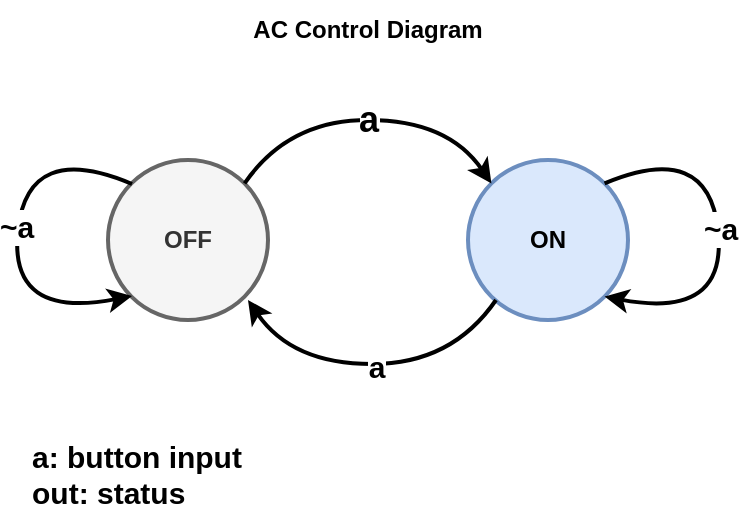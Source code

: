 <mxfile version="25.0.2" pages="2">
  <diagram name="AC Control Diagram" id="2y6My5YBo0vRIXDzU-Az">
    <mxGraphModel dx="755" dy="440" grid="1" gridSize="10" guides="1" tooltips="1" connect="1" arrows="1" fold="1" page="1" pageScale="1" pageWidth="1169" pageHeight="827" math="0" shadow="0">
      <root>
        <mxCell id="0" />
        <mxCell id="1" parent="0" />
        <mxCell id="MU3hqKi3zDry5AgFQFPZ-1" value="OFF" style="ellipse;whiteSpace=wrap;html=1;aspect=fixed;strokeWidth=2;fontStyle=1;fillColor=#f5f5f5;fontColor=#333333;strokeColor=#666666;" vertex="1" parent="1">
          <mxGeometry x="455" y="280" width="80" height="80" as="geometry" />
        </mxCell>
        <mxCell id="MU3hqKi3zDry5AgFQFPZ-2" value="ON" style="ellipse;whiteSpace=wrap;html=1;aspect=fixed;strokeWidth=2;fontStyle=1;fillColor=#dae8fc;strokeColor=#6c8ebf;" vertex="1" parent="1">
          <mxGeometry x="635" y="280" width="80" height="80" as="geometry" />
        </mxCell>
        <mxCell id="MU3hqKi3zDry5AgFQFPZ-3" value="" style="curved=1;endArrow=classic;html=1;rounded=0;exitX=1;exitY=0;exitDx=0;exitDy=0;entryX=0;entryY=0;entryDx=0;entryDy=0;strokeWidth=2;fontStyle=1" edge="1" parent="1" source="MU3hqKi3zDry5AgFQFPZ-1" target="MU3hqKi3zDry5AgFQFPZ-2">
          <mxGeometry width="50" height="50" relative="1" as="geometry">
            <mxPoint x="545" y="270" as="sourcePoint" />
            <mxPoint x="595" y="220" as="targetPoint" />
            <Array as="points">
              <mxPoint x="545" y="260" />
              <mxPoint x="625" y="260" />
            </Array>
          </mxGeometry>
        </mxCell>
        <mxCell id="MU3hqKi3zDry5AgFQFPZ-9" value="a" style="edgeLabel;html=1;align=center;verticalAlign=middle;resizable=0;points=[];fontSize=18;fontStyle=1" vertex="1" connectable="0" parent="MU3hqKi3zDry5AgFQFPZ-3">
          <mxGeometry x="-0.008" relative="1" as="geometry">
            <mxPoint as="offset" />
          </mxGeometry>
        </mxCell>
        <mxCell id="MU3hqKi3zDry5AgFQFPZ-4" value="" style="curved=1;endArrow=classic;html=1;rounded=0;exitX=1;exitY=0;exitDx=0;exitDy=0;entryX=0;entryY=0;entryDx=0;entryDy=0;strokeWidth=2;fontStyle=1" edge="1" parent="1">
          <mxGeometry width="50" height="50" relative="1" as="geometry">
            <mxPoint x="649" y="350" as="sourcePoint" />
            <mxPoint x="525" y="350" as="targetPoint" />
            <Array as="points">
              <mxPoint x="627" y="382" />
              <mxPoint x="547" y="382" />
            </Array>
          </mxGeometry>
        </mxCell>
        <mxCell id="MU3hqKi3zDry5AgFQFPZ-10" value="a" style="edgeLabel;html=1;align=center;verticalAlign=middle;resizable=0;points=[];fontSize=15;fontStyle=1" vertex="1" connectable="0" parent="MU3hqKi3zDry5AgFQFPZ-4">
          <mxGeometry x="-0.015" y="1" relative="1" as="geometry">
            <mxPoint as="offset" />
          </mxGeometry>
        </mxCell>
        <mxCell id="MU3hqKi3zDry5AgFQFPZ-5" value="" style="curved=1;endArrow=classic;html=1;rounded=0;exitX=1;exitY=0;exitDx=0;exitDy=0;entryX=1;entryY=1;entryDx=0;entryDy=0;strokeWidth=2;fontStyle=1" edge="1" parent="1" source="MU3hqKi3zDry5AgFQFPZ-2" target="MU3hqKi3zDry5AgFQFPZ-2">
          <mxGeometry width="50" height="50" relative="1" as="geometry">
            <mxPoint x="715" y="260" as="sourcePoint" />
            <mxPoint x="765" y="210" as="targetPoint" />
            <Array as="points">
              <mxPoint x="755" y="270" />
              <mxPoint x="765" y="360" />
            </Array>
          </mxGeometry>
        </mxCell>
        <mxCell id="MU3hqKi3zDry5AgFQFPZ-11" value="~a" style="edgeLabel;html=1;align=center;verticalAlign=middle;resizable=0;points=[];fontSize=15;fontStyle=1" vertex="1" connectable="0" parent="MU3hqKi3zDry5AgFQFPZ-5">
          <mxGeometry x="-0.042" y="1" relative="1" as="geometry">
            <mxPoint as="offset" />
          </mxGeometry>
        </mxCell>
        <mxCell id="MU3hqKi3zDry5AgFQFPZ-6" value="" style="curved=1;endArrow=classic;html=1;rounded=0;exitX=1;exitY=0;exitDx=0;exitDy=0;entryX=1;entryY=1;entryDx=0;entryDy=0;strokeWidth=2;fontStyle=1" edge="1" parent="1">
          <mxGeometry width="50" height="50" relative="1" as="geometry">
            <mxPoint x="467" y="292" as="sourcePoint" />
            <mxPoint x="467" y="348" as="targetPoint" />
            <Array as="points">
              <mxPoint x="415" y="270" />
              <mxPoint x="405" y="360" />
            </Array>
          </mxGeometry>
        </mxCell>
        <mxCell id="MU3hqKi3zDry5AgFQFPZ-12" value="~a" style="edgeLabel;html=1;align=center;verticalAlign=middle;resizable=0;points=[];fontSize=15;fontStyle=1" vertex="1" connectable="0" parent="MU3hqKi3zDry5AgFQFPZ-6">
          <mxGeometry x="-0.046" y="-1" relative="1" as="geometry">
            <mxPoint as="offset" />
          </mxGeometry>
        </mxCell>
        <mxCell id="MU3hqKi3zDry5AgFQFPZ-7" value="AC Control Diagram" style="text;html=1;align=center;verticalAlign=middle;whiteSpace=wrap;rounded=0;strokeWidth=2;fontStyle=1" vertex="1" parent="1">
          <mxGeometry x="495" y="200" width="180" height="30" as="geometry" />
        </mxCell>
        <mxCell id="MU3hqKi3zDry5AgFQFPZ-8" value="a: button input&lt;div&gt;out: status&lt;/div&gt;" style="text;html=1;align=left;verticalAlign=middle;whiteSpace=wrap;rounded=0;fontSize=15;strokeWidth=2;fontStyle=1" vertex="1" parent="1">
          <mxGeometry x="415" y="413.5" width="140" height="46.5" as="geometry" />
        </mxCell>
      </root>
    </mxGraphModel>
  </diagram>
  <diagram id="LrKHcoQpKTpTqjxDN-7B" name="Security Control Diagram">
    <mxGraphModel dx="1062" dy="619" grid="1" gridSize="10" guides="1" tooltips="1" connect="1" arrows="1" fold="1" page="1" pageScale="1" pageWidth="1169" pageHeight="827" math="0" shadow="0">
      <root>
        <mxCell id="0" />
        <mxCell id="1" parent="0" />
        <mxCell id="Cry9K9lcWHQ8lLctMgY8-1" value="WAIT" style="ellipse;whiteSpace=wrap;html=1;aspect=fixed;strokeWidth=2;fontStyle=1;fontSize=15;fillColor=#f5f5f5;fontColor=#333333;strokeColor=#666666;" vertex="1" parent="1">
          <mxGeometry x="407" y="310" width="80" height="80" as="geometry" />
        </mxCell>
        <mxCell id="Cry9K9lcWHQ8lLctMgY8-2" value="L1" style="ellipse;whiteSpace=wrap;html=1;aspect=fixed;strokeWidth=2;fontStyle=1;fontSize=15;fillColor=#ffe6cc;strokeColor=#d79b00;" vertex="1" parent="1">
          <mxGeometry x="557" y="310" width="80" height="80" as="geometry" />
        </mxCell>
        <mxCell id="Cry9K9lcWHQ8lLctMgY8-3" value="L2" style="ellipse;whiteSpace=wrap;html=1;aspect=fixed;strokeWidth=2;fontStyle=1;fontSize=15;fillColor=#fff2cc;strokeColor=#d6b656;" vertex="1" parent="1">
          <mxGeometry x="707" y="310" width="80" height="80" as="geometry" />
        </mxCell>
        <mxCell id="Cry9K9lcWHQ8lLctMgY8-4" value="L3" style="ellipse;whiteSpace=wrap;html=1;aspect=fixed;strokeWidth=2;fontStyle=1;fontSize=15;fillColor=#e1d5e7;strokeColor=#9673a6;" vertex="1" parent="1">
          <mxGeometry x="857" y="310" width="80" height="80" as="geometry" />
        </mxCell>
        <mxCell id="Cry9K9lcWHQ8lLctMgY8-5" value="IDLE/NO SECURE" style="ellipse;whiteSpace=wrap;html=1;aspect=fixed;strokeWidth=2;fontStyle=1;fontSize=15;fillColor=#d5e8d4;strokeColor=#82b366;" vertex="1" parent="1">
          <mxGeometry x="257" y="310" width="80" height="80" as="geometry" />
        </mxCell>
        <mxCell id="Cry9K9lcWHQ8lLctMgY8-6" value="" style="curved=1;endArrow=classic;html=1;rounded=0;exitX=0.5;exitY=0;exitDx=0;exitDy=0;entryX=0;entryY=0;entryDx=0;entryDy=0;strokeWidth=2;fontStyle=1;fontSize=15;" edge="1" parent="1" source="Cry9K9lcWHQ8lLctMgY8-5" target="Cry9K9lcWHQ8lLctMgY8-1">
          <mxGeometry width="50" height="50" relative="1" as="geometry">
            <mxPoint x="477" y="410" as="sourcePoint" />
            <mxPoint x="527" y="360" as="targetPoint" />
            <Array as="points">
              <mxPoint x="317" y="280" />
              <mxPoint x="407" y="280" />
            </Array>
          </mxGeometry>
        </mxCell>
        <mxCell id="8a4cJDvK7Se0oCyyLTUx-3" value="a" style="edgeLabel;html=1;align=center;verticalAlign=middle;resizable=0;points=[];fontStyle=1;fontSize=15;" vertex="1" connectable="0" parent="Cry9K9lcWHQ8lLctMgY8-6">
          <mxGeometry x="-0.009" y="-1" relative="1" as="geometry">
            <mxPoint as="offset" />
          </mxGeometry>
        </mxCell>
        <mxCell id="Cry9K9lcWHQ8lLctMgY8-7" value="" style="curved=1;endArrow=classic;html=1;rounded=0;exitX=0.5;exitY=0;exitDx=0;exitDy=0;entryX=0;entryY=0;entryDx=0;entryDy=0;strokeWidth=2;fontStyle=1;fontSize=15;" edge="1" parent="1">
          <mxGeometry width="50" height="50" relative="1" as="geometry">
            <mxPoint x="447" y="310" as="sourcePoint" />
            <mxPoint x="569" y="322" as="targetPoint" />
            <Array as="points">
              <mxPoint x="467" y="280" />
              <mxPoint x="557" y="280" />
            </Array>
          </mxGeometry>
        </mxCell>
        <mxCell id="8a4cJDvK7Se0oCyyLTUx-5" value="b" style="edgeLabel;html=1;align=center;verticalAlign=middle;resizable=0;points=[];fontStyle=1;fontSize=15;" vertex="1" connectable="0" parent="Cry9K9lcWHQ8lLctMgY8-7">
          <mxGeometry x="-0.042" y="-2" relative="1" as="geometry">
            <mxPoint as="offset" />
          </mxGeometry>
        </mxCell>
        <mxCell id="Cry9K9lcWHQ8lLctMgY8-8" value="" style="curved=1;endArrow=classic;html=1;rounded=0;exitX=0.5;exitY=0;exitDx=0;exitDy=0;entryX=0;entryY=0;entryDx=0;entryDy=0;strokeWidth=2;fontStyle=1;fontSize=15;" edge="1" parent="1">
          <mxGeometry width="50" height="50" relative="1" as="geometry">
            <mxPoint x="597" y="310" as="sourcePoint" />
            <mxPoint x="719" y="322" as="targetPoint" />
            <Array as="points">
              <mxPoint x="617" y="280" />
              <mxPoint x="707" y="280" />
            </Array>
          </mxGeometry>
        </mxCell>
        <mxCell id="8a4cJDvK7Se0oCyyLTUx-6" value="c" style="edgeLabel;html=1;align=center;verticalAlign=middle;resizable=0;points=[];fontStyle=1;fontSize=15;" vertex="1" connectable="0" parent="Cry9K9lcWHQ8lLctMgY8-8">
          <mxGeometry x="-0.058" relative="1" as="geometry">
            <mxPoint as="offset" />
          </mxGeometry>
        </mxCell>
        <mxCell id="Cry9K9lcWHQ8lLctMgY8-9" value="" style="curved=1;endArrow=classic;html=1;rounded=0;exitX=0.5;exitY=0;exitDx=0;exitDy=0;entryX=0;entryY=0;entryDx=0;entryDy=0;strokeWidth=2;fontStyle=1;fontSize=15;" edge="1" parent="1" target="Cry9K9lcWHQ8lLctMgY8-4">
          <mxGeometry width="50" height="50" relative="1" as="geometry">
            <mxPoint x="747" y="310" as="sourcePoint" />
            <mxPoint x="869" y="322" as="targetPoint" />
            <Array as="points">
              <mxPoint x="767" y="280" />
              <mxPoint x="857" y="280" />
            </Array>
          </mxGeometry>
        </mxCell>
        <mxCell id="8a4cJDvK7Se0oCyyLTUx-7" value="d" style="edgeLabel;html=1;align=center;verticalAlign=middle;resizable=0;points=[];fontStyle=1;fontSize=15;" vertex="1" connectable="0" parent="Cry9K9lcWHQ8lLctMgY8-9">
          <mxGeometry x="-0.127" y="-1" relative="1" as="geometry">
            <mxPoint as="offset" />
          </mxGeometry>
        </mxCell>
        <mxCell id="Cry9K9lcWHQ8lLctMgY8-10" value="" style="curved=1;endArrow=classic;html=1;rounded=0;exitX=0.5;exitY=0;exitDx=0;exitDy=0;entryX=0.5;entryY=1;entryDx=0;entryDy=0;strokeWidth=2;fontStyle=1;fontSize=15;" edge="1" parent="1" target="Cry9K9lcWHQ8lLctMgY8-1">
          <mxGeometry width="50" height="50" relative="1" as="geometry">
            <mxPoint x="869" y="380" as="sourcePoint" />
            <mxPoint x="747" y="392" as="targetPoint" />
            <Array as="points">
              <mxPoint x="767" y="430" />
              <mxPoint x="557" y="430" />
            </Array>
          </mxGeometry>
        </mxCell>
        <mxCell id="8a4cJDvK7Se0oCyyLTUx-8" value="~b &amp;amp;&amp;nbsp; ~c &amp;amp; ~d" style="edgeLabel;html=1;align=center;verticalAlign=middle;resizable=0;points=[];fontStyle=1;fontSize=15;" vertex="1" connectable="0" parent="Cry9K9lcWHQ8lLctMgY8-10">
          <mxGeometry x="-0.026" relative="1" as="geometry">
            <mxPoint as="offset" />
          </mxGeometry>
        </mxCell>
        <mxCell id="Cry9K9lcWHQ8lLctMgY8-11" value="" style="curved=1;endArrow=classic;html=1;rounded=0;exitX=0.5;exitY=0;exitDx=0;exitDy=0;entryX=0;entryY=0;entryDx=0;entryDy=0;strokeWidth=2;fontStyle=1;fontSize=15;" edge="1" parent="1">
          <mxGeometry width="50" height="50" relative="1" as="geometry">
            <mxPoint x="419" y="380" as="sourcePoint" />
            <mxPoint x="297" y="392" as="targetPoint" />
            <Array as="points">
              <mxPoint x="407" y="422" />
              <mxPoint x="317" y="422" />
            </Array>
          </mxGeometry>
        </mxCell>
        <mxCell id="8a4cJDvK7Se0oCyyLTUx-4" value="a" style="edgeLabel;html=1;align=center;verticalAlign=middle;resizable=0;points=[];fontStyle=1;fontSize=15;" vertex="1" connectable="0" parent="Cry9K9lcWHQ8lLctMgY8-11">
          <mxGeometry x="0.085" y="3" relative="1" as="geometry">
            <mxPoint as="offset" />
          </mxGeometry>
        </mxCell>
        <mxCell id="Cry9K9lcWHQ8lLctMgY8-12" value="d" style="curved=1;endArrow=classic;html=1;rounded=0;exitX=0.5;exitY=0;exitDx=0;exitDy=0;entryX=0;entryY=0;entryDx=0;entryDy=0;strokeWidth=2;fontStyle=1;fontSize=15;" edge="1" parent="1" target="Cry9K9lcWHQ8lLctMgY8-4">
          <mxGeometry width="50" height="50" relative="1" as="geometry">
            <mxPoint x="447" y="310" as="sourcePoint" />
            <mxPoint x="869" y="320" as="targetPoint" />
            <Array as="points">
              <mxPoint x="487" y="210" />
              <mxPoint x="817" y="210" />
            </Array>
          </mxGeometry>
        </mxCell>
        <mxCell id="8a4cJDvK7Se0oCyyLTUx-1" value="Security Control Diagram" style="text;html=1;align=center;verticalAlign=middle;whiteSpace=wrap;rounded=0;strokeWidth=2;fontStyle=1;fontSize=15;" vertex="1" parent="1">
          <mxGeometry x="490" y="70" width="215" height="30" as="geometry" />
        </mxCell>
        <mxCell id="8a4cJDvK7Se0oCyyLTUx-9" value="a: on/off button&lt;div&gt;b: any window or door are open&lt;/div&gt;&lt;div&gt;c: motion is detected in the home&lt;/div&gt;&lt;div&gt;&lt;span style=&quot;background-color: initial;&quot;&gt;d: violent acts detected in the house&lt;/span&gt;&lt;/div&gt;&lt;div&gt;&lt;span style=&quot;background-color: initial;&quot;&gt;&lt;br&gt;&lt;/span&gt;&lt;/div&gt;&lt;div&gt;&lt;span style=&quot;background-color: initial;&quot;&gt;out1(lock door): status == L1&lt;/span&gt;&lt;/div&gt;out2(close windows): status == L2&lt;div&gt;out3(call 911): status == L3&lt;br&gt;&lt;/div&gt;" style="text;html=1;align=left;verticalAlign=top;whiteSpace=wrap;rounded=0;fontStyle=1;fontSize=14;" vertex="1" parent="1">
          <mxGeometry x="257" y="100" width="266" height="140" as="geometry" />
        </mxCell>
        <mxCell id="8a4cJDvK7Se0oCyyLTUx-10" value="" style="curved=1;endArrow=classic;html=1;rounded=0;exitX=1;exitY=1;exitDx=0;exitDy=0;entryX=0;entryY=1;entryDx=0;entryDy=0;strokeWidth=2;fontStyle=1;fontSize=15;" edge="1" parent="1" source="Cry9K9lcWHQ8lLctMgY8-2" target="Cry9K9lcWHQ8lLctMgY8-2">
          <mxGeometry width="50" height="50" relative="1" as="geometry">
            <mxPoint x="607" y="320" as="sourcePoint" />
            <mxPoint x="729" y="332" as="targetPoint" />
            <Array as="points">
              <mxPoint x="623" y="410" />
              <mxPoint x="573" y="410" />
            </Array>
          </mxGeometry>
        </mxCell>
        <mxCell id="8a4cJDvK7Se0oCyyLTUx-11" value="~c" style="edgeLabel;html=1;align=center;verticalAlign=middle;resizable=0;points=[];fontStyle=1;fontSize=15;" vertex="1" connectable="0" parent="8a4cJDvK7Se0oCyyLTUx-10">
          <mxGeometry x="-0.058" relative="1" as="geometry">
            <mxPoint x="-3" as="offset" />
          </mxGeometry>
        </mxCell>
        <mxCell id="8a4cJDvK7Se0oCyyLTUx-12" value="" style="curved=1;endArrow=classic;html=1;rounded=0;exitX=1;exitY=1;exitDx=0;exitDy=0;entryX=0;entryY=1;entryDx=0;entryDy=0;strokeWidth=2;fontStyle=1;fontSize=15;" edge="1" parent="1">
          <mxGeometry width="50" height="50" relative="1" as="geometry">
            <mxPoint x="775" y="380" as="sourcePoint" />
            <mxPoint x="719" y="380" as="targetPoint" />
            <Array as="points">
              <mxPoint x="773" y="412" />
              <mxPoint x="723" y="412" />
            </Array>
          </mxGeometry>
        </mxCell>
        <mxCell id="8a4cJDvK7Se0oCyyLTUx-13" value="~d" style="edgeLabel;html=1;align=center;verticalAlign=middle;resizable=0;points=[];fontStyle=1;fontSize=15;" vertex="1" connectable="0" parent="8a4cJDvK7Se0oCyyLTUx-12">
          <mxGeometry x="-0.058" relative="1" as="geometry">
            <mxPoint x="-4" y="-4" as="offset" />
          </mxGeometry>
        </mxCell>
        <mxCell id="8a4cJDvK7Se0oCyyLTUx-14" value="~a" style="curved=1;endArrow=classic;html=1;rounded=0;exitX=0;exitY=1;exitDx=0;exitDy=0;entryX=0;entryY=0;entryDx=0;entryDy=0;strokeWidth=2;fontStyle=1;fontSize=15;" edge="1" parent="1" source="Cry9K9lcWHQ8lLctMgY8-5" target="Cry9K9lcWHQ8lLctMgY8-5">
          <mxGeometry width="50" height="50" relative="1" as="geometry">
            <mxPoint x="219" y="334" as="sourcePoint" />
            <mxPoint x="163" y="334" as="targetPoint" />
            <Array as="points">
              <mxPoint x="233" y="380" />
              <mxPoint x="233" y="320" />
            </Array>
          </mxGeometry>
        </mxCell>
      </root>
    </mxGraphModel>
  </diagram>
</mxfile>
